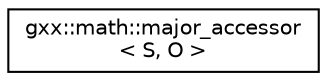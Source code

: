 digraph "Graphical Class Hierarchy"
{
  edge [fontname="Helvetica",fontsize="10",labelfontname="Helvetica",labelfontsize="10"];
  node [fontname="Helvetica",fontsize="10",shape=record];
  rankdir="LR";
  Node1 [label="gxx::math::major_accessor\l\< S, O \>",height=0.2,width=0.4,color="black", fillcolor="white", style="filled",URL="$structgxx_1_1math_1_1major__accessor.html"];
}
